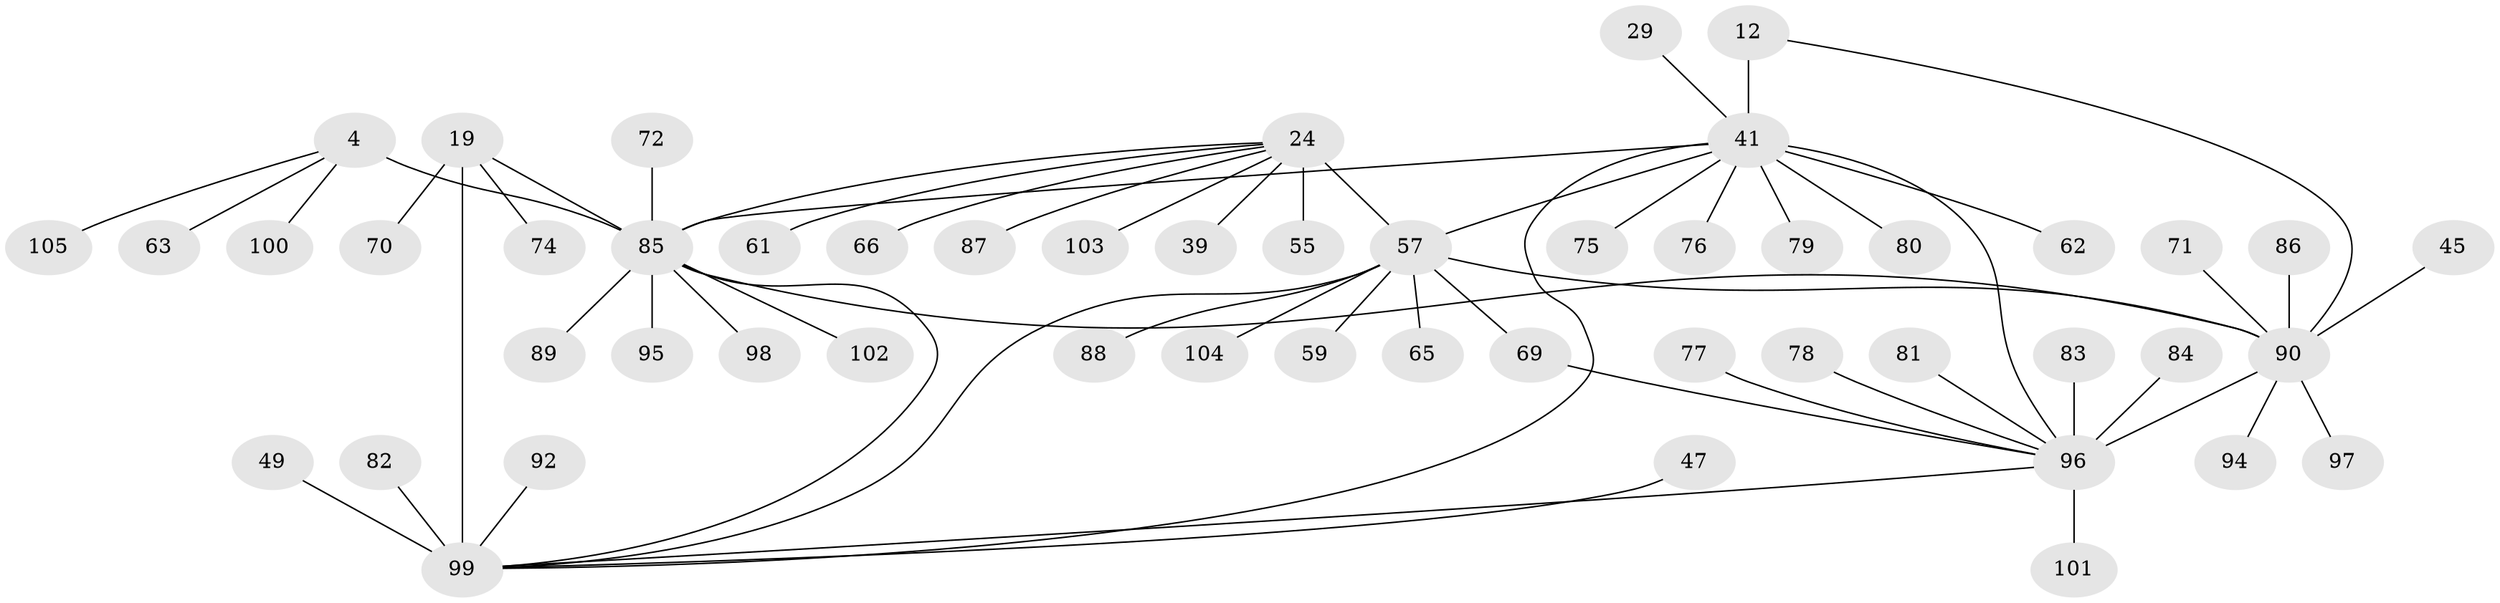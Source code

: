 // original degree distribution, {10: 0.0380952380952381, 8: 0.02857142857142857, 4: 0.02857142857142857, 7: 0.02857142857142857, 9: 0.06666666666666667, 11: 0.009523809523809525, 5: 0.02857142857142857, 6: 0.01904761904761905, 2: 0.14285714285714285, 1: 0.5904761904761905, 3: 0.01904761904761905}
// Generated by graph-tools (version 1.1) at 2025/55/03/09/25 04:55:03]
// undirected, 52 vertices, 60 edges
graph export_dot {
graph [start="1"]
  node [color=gray90,style=filled];
  4 [super="+3"];
  12 [super="+11"];
  19 [super="+16"];
  24 [super="+23"];
  29;
  39;
  41 [super="+15"];
  45;
  47;
  49;
  55;
  57 [super="+25+28+30+31+32+33+51+56"];
  59;
  61;
  62;
  63;
  65;
  66;
  69;
  70 [super="+54"];
  71 [super="+44"];
  72;
  74;
  75;
  76;
  77;
  78;
  79;
  80 [super="+43"];
  81;
  82 [super="+48"];
  83;
  84;
  85 [super="+53+2+5+58+64+67"];
  86;
  87;
  88 [super="+34"];
  89;
  90 [super="+27+7+9+26+35+38"];
  92 [super="+91"];
  94;
  95 [super="+68"];
  96 [super="+10+37+73"];
  97;
  98;
  99 [super="+18+20+42+93+46"];
  100;
  101;
  102;
  103;
  104 [super="+50"];
  105;
  4 -- 63;
  4 -- 100;
  4 -- 105;
  4 -- 85 [weight=6];
  12 -- 90;
  12 -- 41 [weight=6];
  19 -- 74;
  19 -- 85;
  19 -- 70;
  19 -- 99 [weight=6];
  24 -- 61;
  24 -- 87;
  24 -- 103;
  24 -- 66;
  24 -- 39;
  24 -- 55;
  24 -- 85;
  24 -- 57 [weight=6];
  29 -- 41;
  41 -- 96 [weight=2];
  41 -- 99;
  41 -- 75;
  41 -- 76;
  41 -- 79;
  41 -- 80;
  41 -- 85 [weight=2];
  41 -- 57;
  41 -- 62;
  45 -- 90;
  47 -- 99;
  49 -- 99;
  57 -- 99 [weight=2];
  57 -- 65;
  57 -- 69;
  57 -- 88;
  57 -- 90;
  57 -- 104;
  57 -- 59;
  69 -- 96;
  71 -- 90;
  72 -- 85;
  77 -- 96;
  78 -- 96;
  81 -- 96;
  82 -- 99;
  83 -- 96;
  84 -- 96;
  85 -- 89;
  85 -- 98;
  85 -- 102;
  85 -- 90 [weight=2];
  85 -- 95;
  85 -- 99;
  86 -- 90;
  90 -- 96 [weight=6];
  90 -- 97;
  90 -- 94;
  92 -- 99;
  96 -- 101;
  96 -- 99;
}
